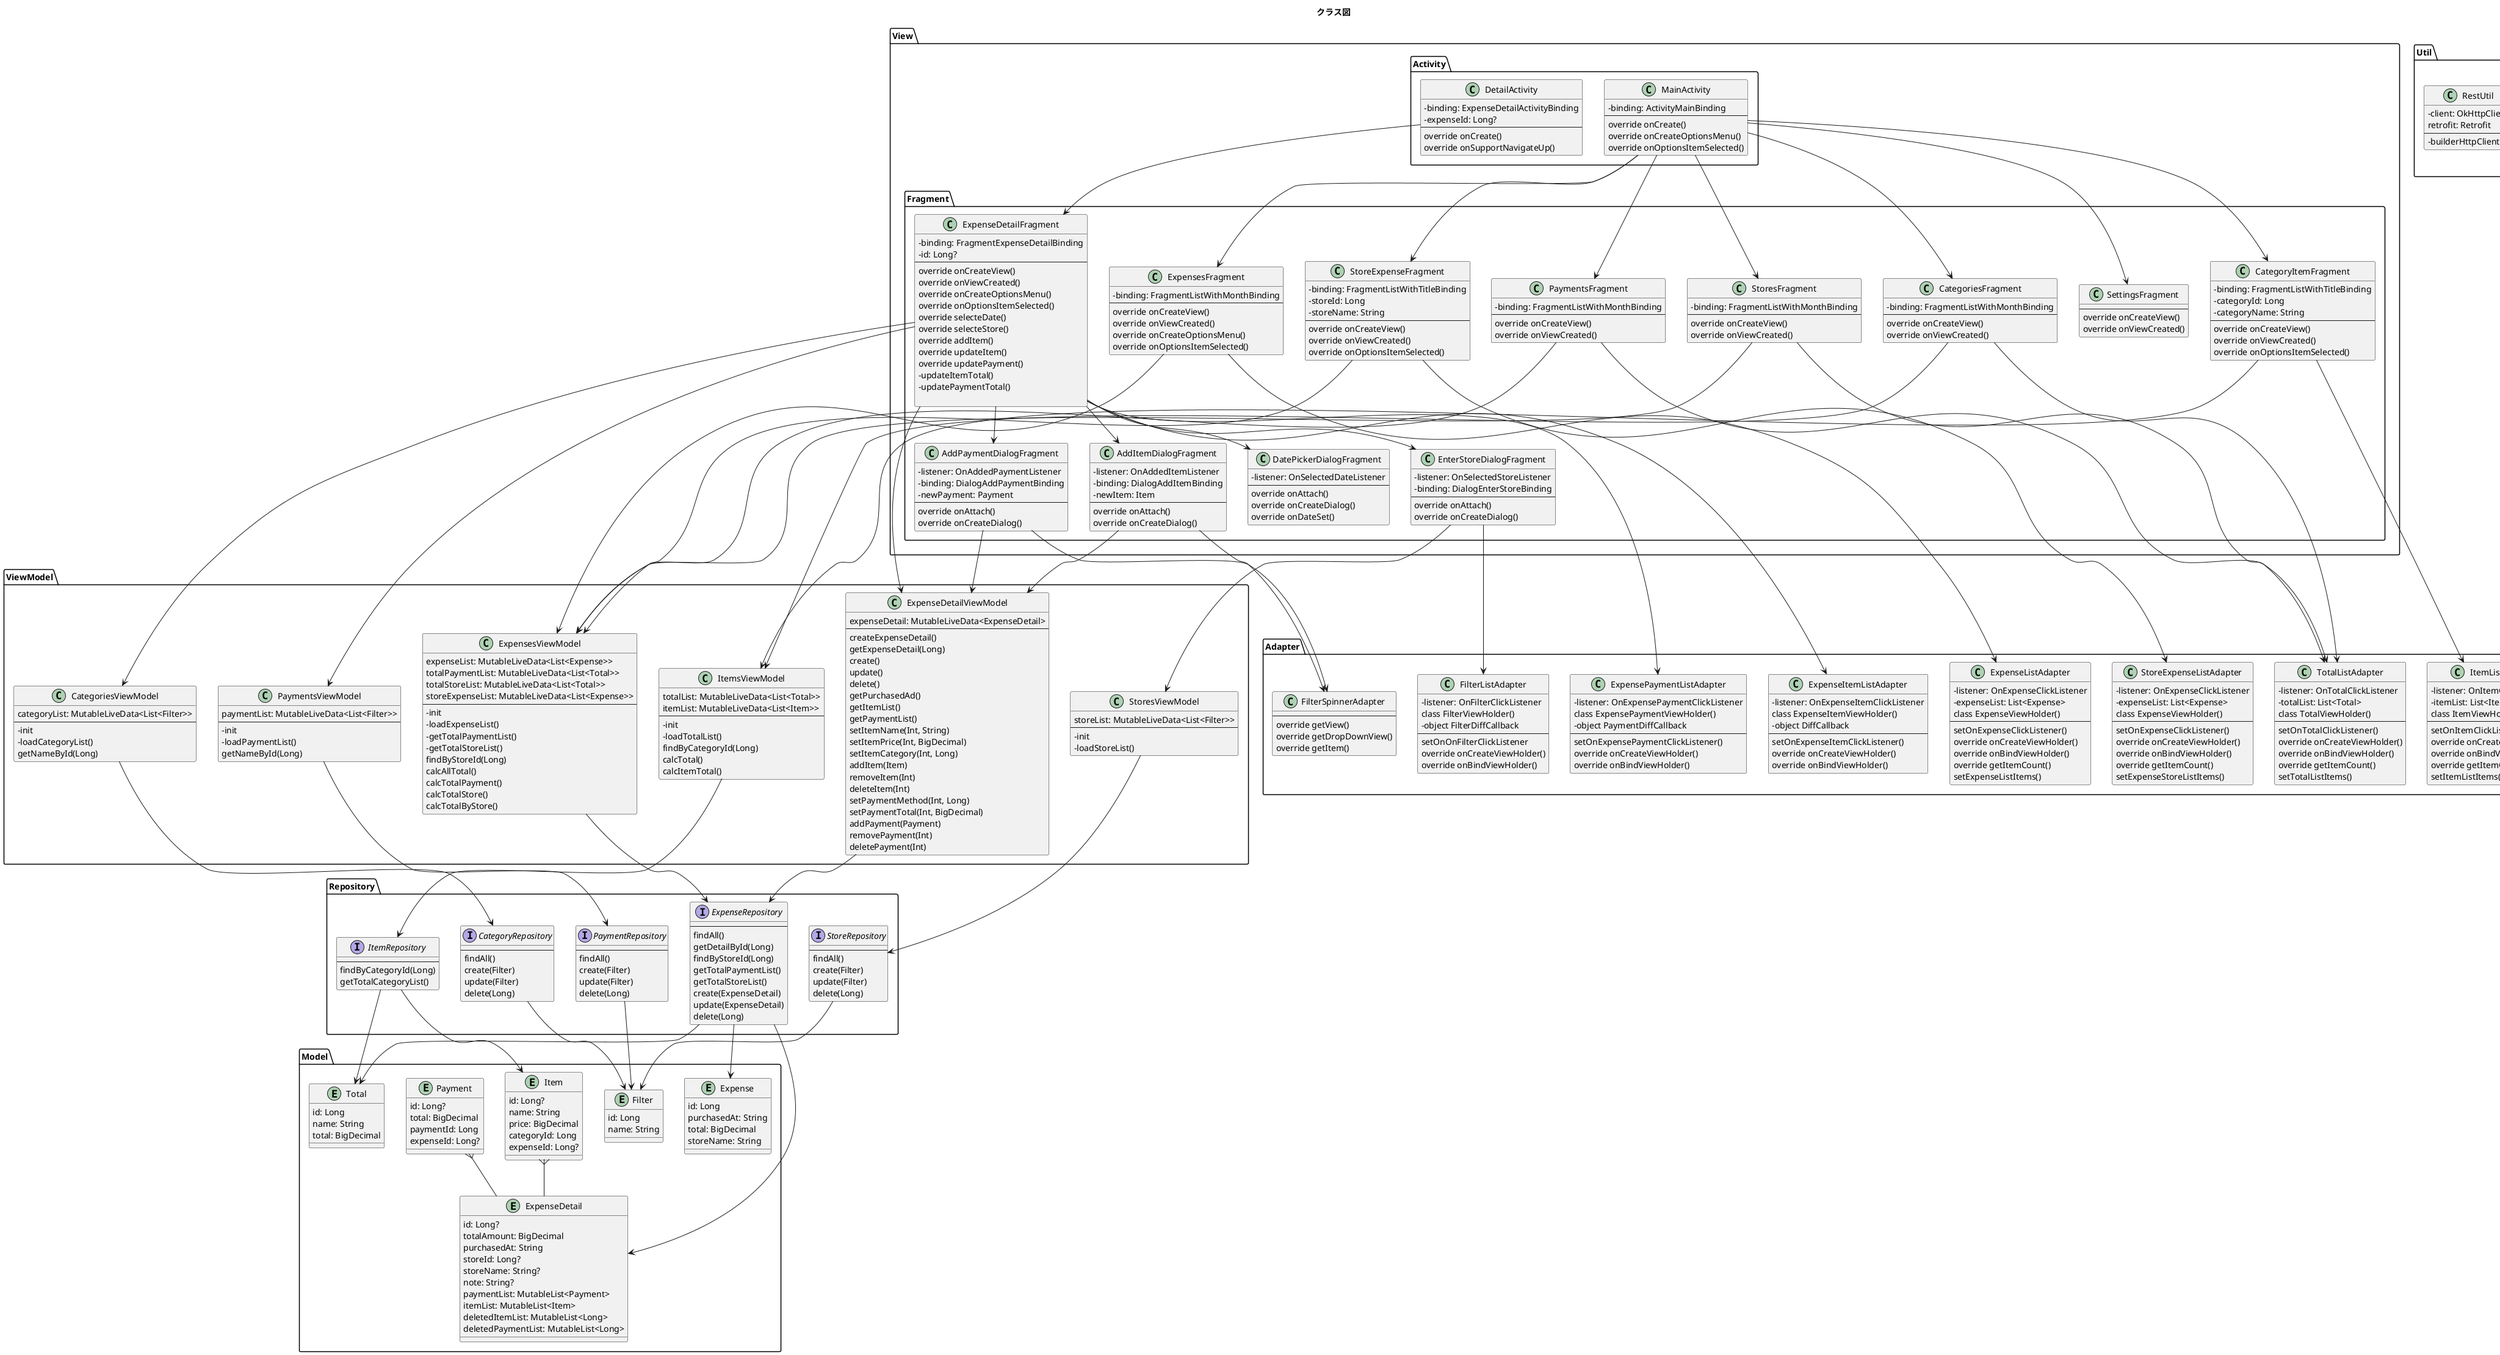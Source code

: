 @startuml
skinparam classAttributeIconSize 0

title クラス図

package Model {

    Entity Expense {

        id: Long
        purchasedAt: String
        total: BigDecimal
        storeName: String
    }

    Entity ExpenseDetail {

        id: Long?
        totalAmount: BigDecimal
        purchasedAt: String
        storeId: Long?
        storeName: String?
        note: String?
        paymentList: MutableList<Payment>
        itemList: MutableList<Item>
        deletedItemList: MutableList<Long>
        deletedPaymentList: MutableList<Long>
    }

    Entity Filter {

        id: Long
        name: String
    }

    Entity Item {

        id: Long?
        name: String
        price: BigDecimal
        categoryId: Long
        expenseId: Long?
    }

    Entity Payment {

        id: Long?
        total: BigDecimal
        paymentId: Long
        expenseId: Long?
    }

    Entity Total {

        id: Long
        name: String
        total: BigDecimal
    }

}
Item }-- ExpenseDetail
Payment }-- ExpenseDetail

package Repository {

    interface CategoryRepository {
        --
        findAll()
        create(Filter)
        update(Filter)
        delete(Long)
    }

    interface ExpenseRepository {
        --
        findAll()
        getDetailById(Long)
        findByStoreId(Long)
        getTotalPaymentList()
        getTotalStoreList()
        create(ExpenseDetail)
        update(ExpenseDetail)
        delete(Long)
    }

    interface ItemRepository {
        --
        findByCategoryId(Long)
        getTotalCategoryList()
    }

    interface PaymentRepository {
        --
        findAll()
        create(Filter)
        update(Filter)
        delete(Long)
    }

    interface StoreRepository {
        --
        findAll()
        create(Filter)
        update(Filter)
        delete(Long)
    }
}
CategoryRepository --> Filter
ExpenseRepository --> Expense
ExpenseRepository --> ExpenseDetail
ExpenseRepository --> Total
ItemRepository --> Item
ItemRepository --> Total
PaymentRepository --> Filter
StoreRepository --> Filter

package ViewModel {

    class CategoriesViewModel {
        categoryList: MutableLiveData<List<Filter>>
        --
        - init
        - loadCategoryList()
        getNameById(Long)
    }

    class ExpenseDetailViewModel {
        expenseDetail: MutableLiveData<ExpenseDetail>
        --
        createExpenseDetail()
        getExpenseDetail(Long)
        create()
        update()
        delete()
        getPurchasedAd()
        getItemList()
        getPaymentList()
        setItemName(Int, String)
        setItemPrice(Int, BigDecimal)
        setItemCategory(Int, Long)
        addItem(Item)
        removeItem(Int)
        deleteItem(Int)
        setPaymentMethod(Int, Long)
        setPaymentTotal(Int, BigDecimal)
        addPayment(Payment)
        removePayment(Int)
        deletePayment(Int)
    }

    class ExpensesViewModel {
        expenseList: MutableLiveData<List<Expense>>
        totalPaymentList: MutableLiveData<List<Total>>
        totalStoreList: MutableLiveData<List<Total>>
        storeExpenseList: MutableLiveData<List<Expense>>
        --
        - init
        - loadExpenseList()
        - getTotalPaymentList()
        - getTotalStoreList()
        findByStoreId(Long)
        calcAllTotal()
        calcTotalPayment()
        calcTotalStore()
        calcTotalByStore()
    }

    class ItemsViewModel {
        totalList: MutableLiveData<List<Total>>
        itemList: MutableLiveData<List<Item>>
        --
        - init
        - loadTotalList()
        findByCategoryId(Long)
        calcTotal()
        calcItemTotal()
    }

    class PaymentsViewModel {
        paymentList: MutableLiveData<List<Filter>>
        --
        - init
        - loadPaymentList()
        getNameById(Long)
    }

    class StoresViewModel {
        storeList: MutableLiveData<List<Filter>>
        --
        - init
        - loadStoreList()
    }
}
CategoriesViewModel --> CategoryRepository
ExpenseDetailViewModel --> ExpenseRepository
ExpensesViewModel --> ExpenseRepository
ItemsViewModel --> ItemRepository
PaymentsViewModel --> PaymentRepository
StoresViewModel --> StoreRepository


package Adapter {

    class ExpenseItemListAdapter {
        - listener: OnExpenseItemClickListener
        class ExpenseItemViewHolder()
        - object DiffCallback
        --
        setOnExpenseItemClickListener()
        override onCreateViewHolder()
        override onBindViewHolder()
    }

    class ExpenseListAdapter {
        - listener: OnExpenseClickListener
        - expenseList: List<Expense>
        class ExpenseViewHolder()
        --
        setOnExpenseClickListener()
        override onCreateViewHolder()
        override onBindViewHolder()
        override getItemCount()
        setExpenseListItems()
    }

    class ExpensePaymentListAdapter {
        - listener: OnExpensePaymentClickListener
        class ExpensePaymentViewHolder()
        - object PaymentDiffCallback
        --
        setOnExpensePaymentClickListener()
        override onCreateViewHolder()
        override onBindViewHolder()
    }

    class FilterListAdapter {
        - listener: OnFilterClickListener
        class FilterViewHolder()
        - object FilterDiffCallback
        --
        setOnOnFilterClickListener
        override onCreateViewHolder()
        override onBindViewHolder()
    }

    class FilterSpinnerAdapter {
        --
        override getView()
        override getDropDownView()
        override getItem()
    }

    class ItemListAdapter {
        - listener: OnItemClickListener
        - itemList: List<Item>
        class ItemViewHolder()
        --
        setOnItemClickListener
        override onCreateViewHolder()
        override onBindViewHolder()
        override getItemCount()
        setItemListItems()
    }

    class StoreExpenseListAdapter {
        - listener: OnExpenseClickListener
        - expenseList: List<Expense>
        class ExpenseViewHolder()
        --
        setOnExpenseClickListener()
        override onCreateViewHolder()
        override onBindViewHolder()
        override getItemCount()
        setExpenseStoreListItems()
    }

    class TotalListAdapter {
        - listener: OnTotalClickListener
        - totalList: List<Total>
        class TotalViewHolder()
        --
        setOnTotalClickListener()
        override onCreateViewHolder()
        override onBindViewHolder()
        override getItemCount()
        setTotalListItems()
    }
}

package View {

    package Fragment {

        class AddItemDialogFragment {
            - listener: OnAddedItemListener
            - binding: DialogAddItemBinding
            - newItem: Item
            --
            override onAttach()
            override onCreateDialog()
        }

        class AddPaymentDialogFragment {
            - listener: OnAddedPaymentListener
            - binding: DialogAddPaymentBinding
            - newPayment: Payment
            --
            override onAttach()
            override onCreateDialog()
        }

        class CategoriesFragment {
            - binding: FragmentListWithMonthBinding
            --
            override onCreateView()
            override onViewCreated()
        }

        class CategoryItemFragment {
            - binding: FragmentListWithTitleBinding
            - categoryId: Long
            - categoryName: String
            --
            override onCreateView()
            override onViewCreated()
            override onOptionsItemSelected()
        }

        class DatePickerDialogFragment {
            - listener: OnSelectedDateListener
            --
            override onAttach()
            override onCreateDialog()
            override onDateSet()
        }

        class EnterStoreDialogFragment {
            - listener: OnSelectedStoreListener
            - binding: DialogEnterStoreBinding
            --
            override onAttach()
            override onCreateDialog()
        }

        class ExpenseDetailFragment {
            - binding: FragmentExpenseDetailBinding
            - id: Long?
            --
            override onCreateView()
            override onViewCreated()
            override onCreateOptionsMenu()
            override onOptionsItemSelected()
            override selecteDate()
            override selecteStore()
            override addItem()
            override updateItem()
            override updatePayment()
            - updateItemTotal()
            - updatePaymentTotal()

        }

        class ExpensesFragment {
            - binding: FragmentListWithMonthBinding
            --
            override onCreateView()
            override onViewCreated()
            override onCreateOptionsMenu()
            override onOptionsItemSelected()
        }

        class PaymentsFragment {
            - binding: FragmentListWithMonthBinding
            --
            override onCreateView()
            override onViewCreated()
        }

        class SettingsFragment {
            --
            override onCreateView()
            override onViewCreated()
        }

        class StoreExpenseFragment {
            - binding: FragmentListWithTitleBinding
            - storeId: Long
            - storeName: String
            --
            override onCreateView()
            override onViewCreated()
            override onOptionsItemSelected()
        }

        class StoresFragment {
            - binding: FragmentListWithMonthBinding
            --
            override onCreateView()
            override onViewCreated()
        }
    }

    package Activity {

        class MainActivity {
            - binding: ActivityMainBinding
            --
            override onCreate()
            override onCreateOptionsMenu()
            override onOptionsItemSelected()
        }
        
        class DetailActivity {
            - binding: ExpenseDetailActivityBinding
            - expenseId: Long?
            --
            override onCreate()
            override onSupportNavigateUp()
        }

    }
}
AddItemDialogFragment --> ExpenseDetailViewModel
AddItemDialogFragment --> FilterSpinnerAdapter
AddPaymentDialogFragment --> ExpenseDetailViewModel
AddPaymentDialogFragment --> FilterSpinnerAdapter
CategoriesFragment --> ItemsViewModel
CategoriesFragment --> TotalListAdapter
CategoryItemFragment --> ItemsViewModel
CategoryItemFragment --> ItemListAdapter
EnterStoreDialogFragment --> StoresViewModel
EnterStoreDialogFragment --> FilterListAdapter
ExpenseDetailFragment --> ExpenseDetailViewModel
ExpenseDetailFragment --> CategoriesViewModel
ExpenseDetailFragment --> PaymentsViewModel
ExpenseDetailFragment --> ExpenseItemListAdapter
ExpenseDetailFragment --> ExpensePaymentListAdapter
ExpenseDetailFragment --> DatePickerDialogFragment
ExpenseDetailFragment --> EnterStoreDialogFragment
ExpenseDetailFragment --> AddItemDialogFragment
ExpenseDetailFragment --> AddPaymentDialogFragment
ExpensesFragment --> ExpensesViewModel
ExpensesFragment --> ExpenseListAdapter
PaymentsFragment --> ExpensesViewModel
PaymentsFragment --> TotalListAdapter
StoreExpenseFragment --> ExpensesViewModel
StoreExpenseFragment --> StoreExpenseListAdapter
StoresFragment --> ExpensesViewModel
StoresFragment --> TotalListAdapter

MainActivity --> CategoriesFragment
MainActivity --> CategoryItemFragment
MainActivity --> ExpensesFragment
MainActivity --> PaymentsFragment
MainActivity --> StoreExpenseFragment
MainActivity --> StoresFragment
MainActivity --> SettingsFragment
DetailActivity --> ExpenseDetailFragment

package Util {

    class DateUtil {
        --
        parseLocalDateTimeFromInt()
        - parseLocalDateTime()
        formatDate()
        convertStringToCalender()
        getMonth()
        - zeroPaddingStr()
    }

    class RestUtil {
        - client: OkHttpClient
        retrofit: Retrofit
        --
        - builderHttpClient()
    }
}
@enduml